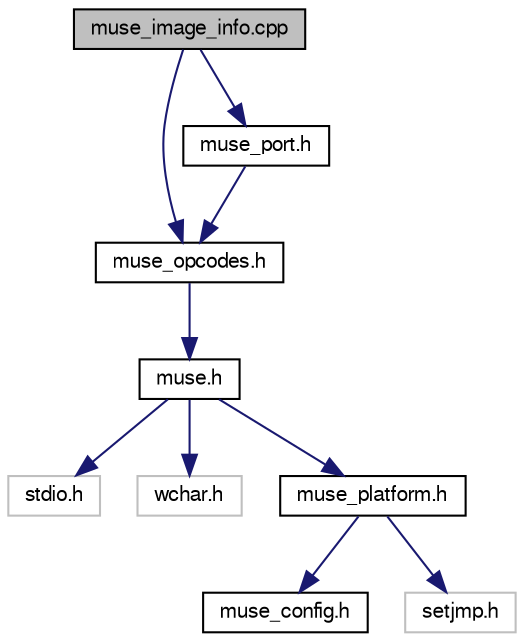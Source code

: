 digraph "muse_image_info.cpp"
{
  edge [fontname="FreeSans",fontsize="10",labelfontname="FreeSans",labelfontsize="10"];
  node [fontname="FreeSans",fontsize="10",shape=record];
  Node1 [label="muse_image_info.cpp",height=0.2,width=0.4,color="black", fillcolor="grey75", style="filled" fontcolor="black"];
  Node1 -> Node2 [color="midnightblue",fontsize="10",style="solid",fontname="FreeSans"];
  Node2 [label="muse_opcodes.h",height=0.2,width=0.4,color="black", fillcolor="white", style="filled",URL="$muse__opcodes_8h.html"];
  Node2 -> Node3 [color="midnightblue",fontsize="10",style="solid",fontname="FreeSans"];
  Node3 [label="muse.h",height=0.2,width=0.4,color="black", fillcolor="white", style="filled",URL="$muse_8h.html"];
  Node3 -> Node4 [color="midnightblue",fontsize="10",style="solid",fontname="FreeSans"];
  Node4 [label="stdio.h",height=0.2,width=0.4,color="grey75", fillcolor="white", style="filled"];
  Node3 -> Node5 [color="midnightblue",fontsize="10",style="solid",fontname="FreeSans"];
  Node5 [label="wchar.h",height=0.2,width=0.4,color="grey75", fillcolor="white", style="filled"];
  Node3 -> Node6 [color="midnightblue",fontsize="10",style="solid",fontname="FreeSans"];
  Node6 [label="muse_platform.h",height=0.2,width=0.4,color="black", fillcolor="white", style="filled",URL="$muse__platform_8h.html"];
  Node6 -> Node7 [color="midnightblue",fontsize="10",style="solid",fontname="FreeSans"];
  Node7 [label="muse_config.h",height=0.2,width=0.4,color="black", fillcolor="white", style="filled",URL="$muse__config_8h.html"];
  Node6 -> Node8 [color="midnightblue",fontsize="10",style="solid",fontname="FreeSans"];
  Node8 [label="setjmp.h",height=0.2,width=0.4,color="grey75", fillcolor="white", style="filled"];
  Node1 -> Node9 [color="midnightblue",fontsize="10",style="solid",fontname="FreeSans"];
  Node9 [label="muse_port.h",height=0.2,width=0.4,color="black", fillcolor="white", style="filled",URL="$muse__port_8h.html"];
  Node9 -> Node2 [color="midnightblue",fontsize="10",style="solid",fontname="FreeSans"];
}
